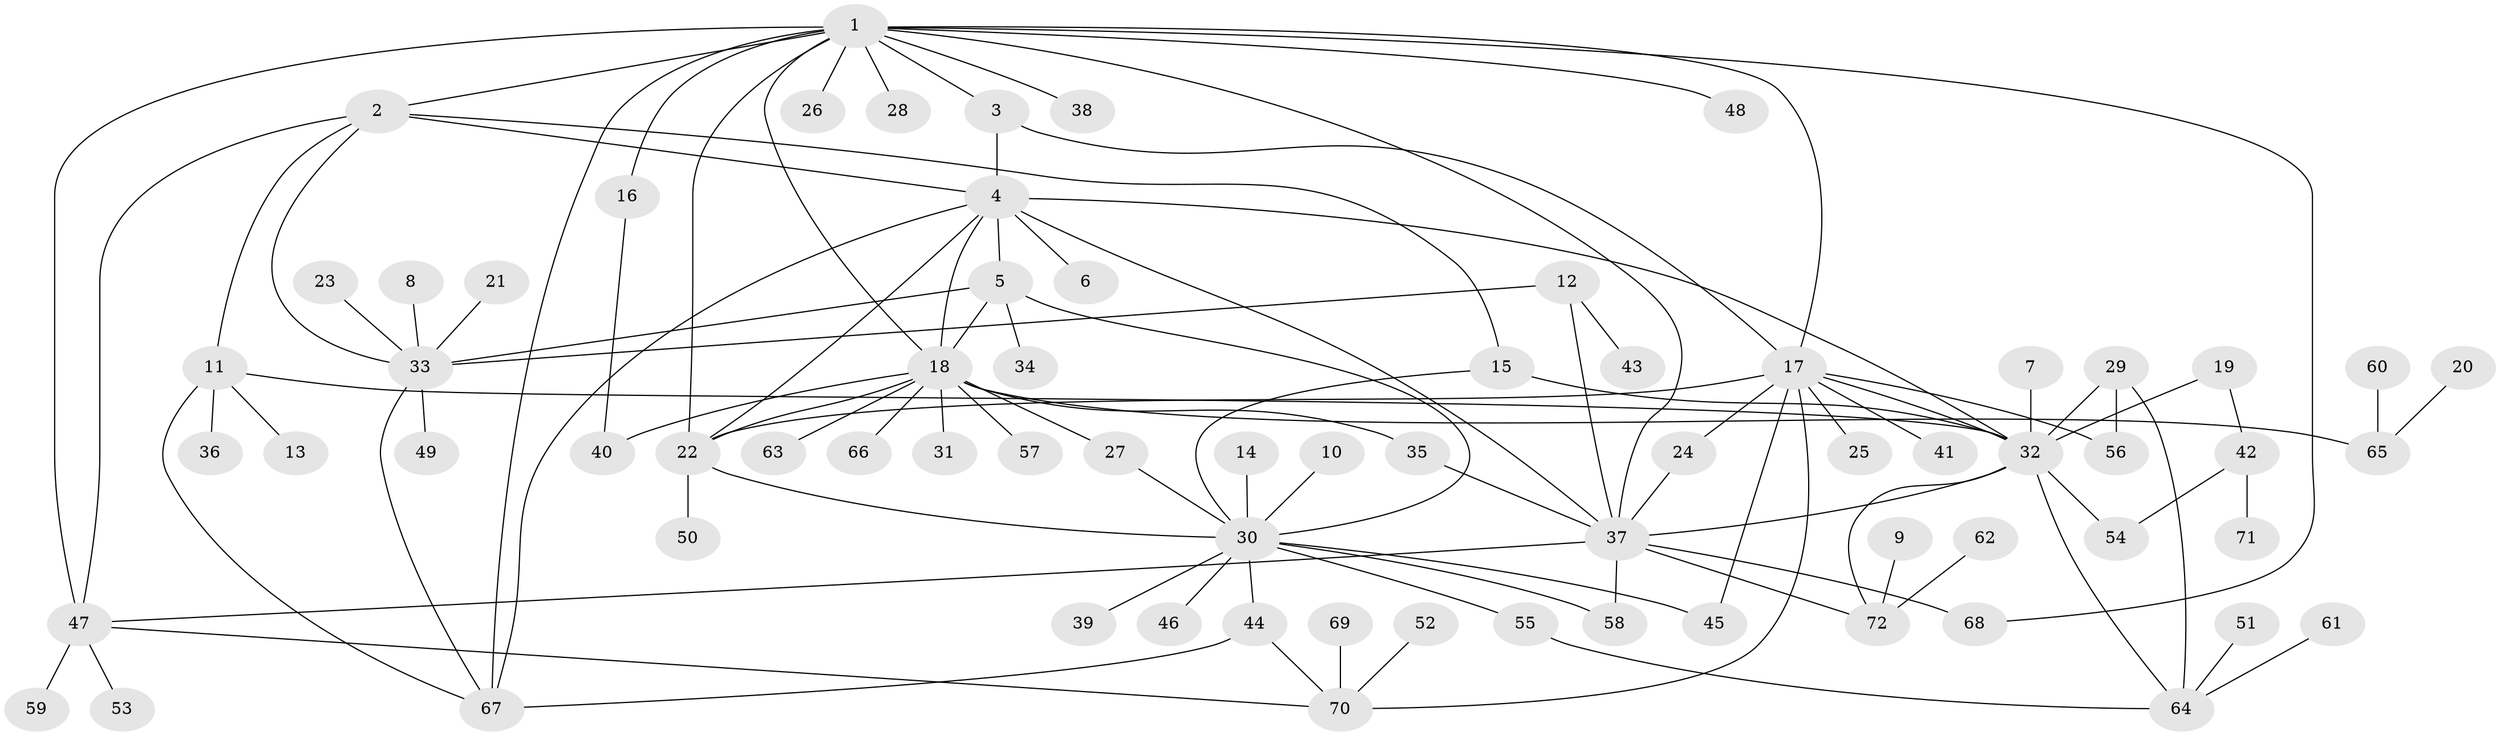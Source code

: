 // original degree distribution, {12: 0.020202020202020204, 11: 0.010101010101010102, 17: 0.010101010101010102, 15: 0.010101010101010102, 1: 0.5050505050505051, 10: 0.010101010101010102, 3: 0.0707070707070707, 4: 0.0707070707070707, 6: 0.020202020202020204, 7: 0.010101010101010102, 13: 0.010101010101010102, 5: 0.04040404040404041, 8: 0.010101010101010102, 2: 0.20202020202020202}
// Generated by graph-tools (version 1.1) at 2025/36/03/04/25 23:36:53]
// undirected, 72 vertices, 107 edges
graph export_dot {
  node [color=gray90,style=filled];
  1;
  2;
  3;
  4;
  5;
  6;
  7;
  8;
  9;
  10;
  11;
  12;
  13;
  14;
  15;
  16;
  17;
  18;
  19;
  20;
  21;
  22;
  23;
  24;
  25;
  26;
  27;
  28;
  29;
  30;
  31;
  32;
  33;
  34;
  35;
  36;
  37;
  38;
  39;
  40;
  41;
  42;
  43;
  44;
  45;
  46;
  47;
  48;
  49;
  50;
  51;
  52;
  53;
  54;
  55;
  56;
  57;
  58;
  59;
  60;
  61;
  62;
  63;
  64;
  65;
  66;
  67;
  68;
  69;
  70;
  71;
  72;
  1 -- 2 [weight=1.0];
  1 -- 3 [weight=1.0];
  1 -- 16 [weight=1.0];
  1 -- 17 [weight=1.0];
  1 -- 18 [weight=1.0];
  1 -- 22 [weight=1.0];
  1 -- 26 [weight=1.0];
  1 -- 28 [weight=1.0];
  1 -- 37 [weight=1.0];
  1 -- 38 [weight=1.0];
  1 -- 47 [weight=1.0];
  1 -- 48 [weight=1.0];
  1 -- 67 [weight=1.0];
  1 -- 68 [weight=1.0];
  2 -- 4 [weight=1.0];
  2 -- 11 [weight=1.0];
  2 -- 15 [weight=1.0];
  2 -- 33 [weight=1.0];
  2 -- 47 [weight=1.0];
  3 -- 4 [weight=1.0];
  3 -- 17 [weight=2.0];
  4 -- 5 [weight=1.0];
  4 -- 6 [weight=1.0];
  4 -- 18 [weight=1.0];
  4 -- 22 [weight=1.0];
  4 -- 32 [weight=1.0];
  4 -- 37 [weight=1.0];
  4 -- 67 [weight=1.0];
  5 -- 18 [weight=1.0];
  5 -- 30 [weight=1.0];
  5 -- 33 [weight=1.0];
  5 -- 34 [weight=1.0];
  7 -- 32 [weight=1.0];
  8 -- 33 [weight=1.0];
  9 -- 72 [weight=1.0];
  10 -- 30 [weight=1.0];
  11 -- 13 [weight=1.0];
  11 -- 32 [weight=1.0];
  11 -- 36 [weight=1.0];
  11 -- 67 [weight=1.0];
  12 -- 33 [weight=1.0];
  12 -- 37 [weight=1.0];
  12 -- 43 [weight=1.0];
  14 -- 30 [weight=1.0];
  15 -- 30 [weight=1.0];
  15 -- 32 [weight=1.0];
  16 -- 40 [weight=1.0];
  17 -- 22 [weight=1.0];
  17 -- 24 [weight=1.0];
  17 -- 25 [weight=1.0];
  17 -- 32 [weight=1.0];
  17 -- 41 [weight=1.0];
  17 -- 45 [weight=1.0];
  17 -- 56 [weight=1.0];
  17 -- 70 [weight=1.0];
  18 -- 22 [weight=1.0];
  18 -- 27 [weight=1.0];
  18 -- 31 [weight=1.0];
  18 -- 35 [weight=1.0];
  18 -- 40 [weight=1.0];
  18 -- 57 [weight=1.0];
  18 -- 63 [weight=1.0];
  18 -- 65 [weight=2.0];
  18 -- 66 [weight=1.0];
  19 -- 32 [weight=1.0];
  19 -- 42 [weight=1.0];
  20 -- 65 [weight=1.0];
  21 -- 33 [weight=1.0];
  22 -- 30 [weight=1.0];
  22 -- 50 [weight=1.0];
  23 -- 33 [weight=1.0];
  24 -- 37 [weight=1.0];
  27 -- 30 [weight=1.0];
  29 -- 32 [weight=1.0];
  29 -- 56 [weight=1.0];
  29 -- 64 [weight=1.0];
  30 -- 39 [weight=1.0];
  30 -- 44 [weight=1.0];
  30 -- 45 [weight=1.0];
  30 -- 46 [weight=1.0];
  30 -- 55 [weight=1.0];
  30 -- 58 [weight=1.0];
  32 -- 37 [weight=1.0];
  32 -- 54 [weight=1.0];
  32 -- 64 [weight=1.0];
  32 -- 72 [weight=1.0];
  33 -- 49 [weight=1.0];
  33 -- 67 [weight=1.0];
  35 -- 37 [weight=1.0];
  37 -- 47 [weight=1.0];
  37 -- 58 [weight=1.0];
  37 -- 68 [weight=1.0];
  37 -- 72 [weight=1.0];
  42 -- 54 [weight=1.0];
  42 -- 71 [weight=1.0];
  44 -- 67 [weight=1.0];
  44 -- 70 [weight=1.0];
  47 -- 53 [weight=1.0];
  47 -- 59 [weight=1.0];
  47 -- 70 [weight=1.0];
  51 -- 64 [weight=1.0];
  52 -- 70 [weight=1.0];
  55 -- 64 [weight=1.0];
  60 -- 65 [weight=1.0];
  61 -- 64 [weight=1.0];
  62 -- 72 [weight=1.0];
  69 -- 70 [weight=1.0];
}
